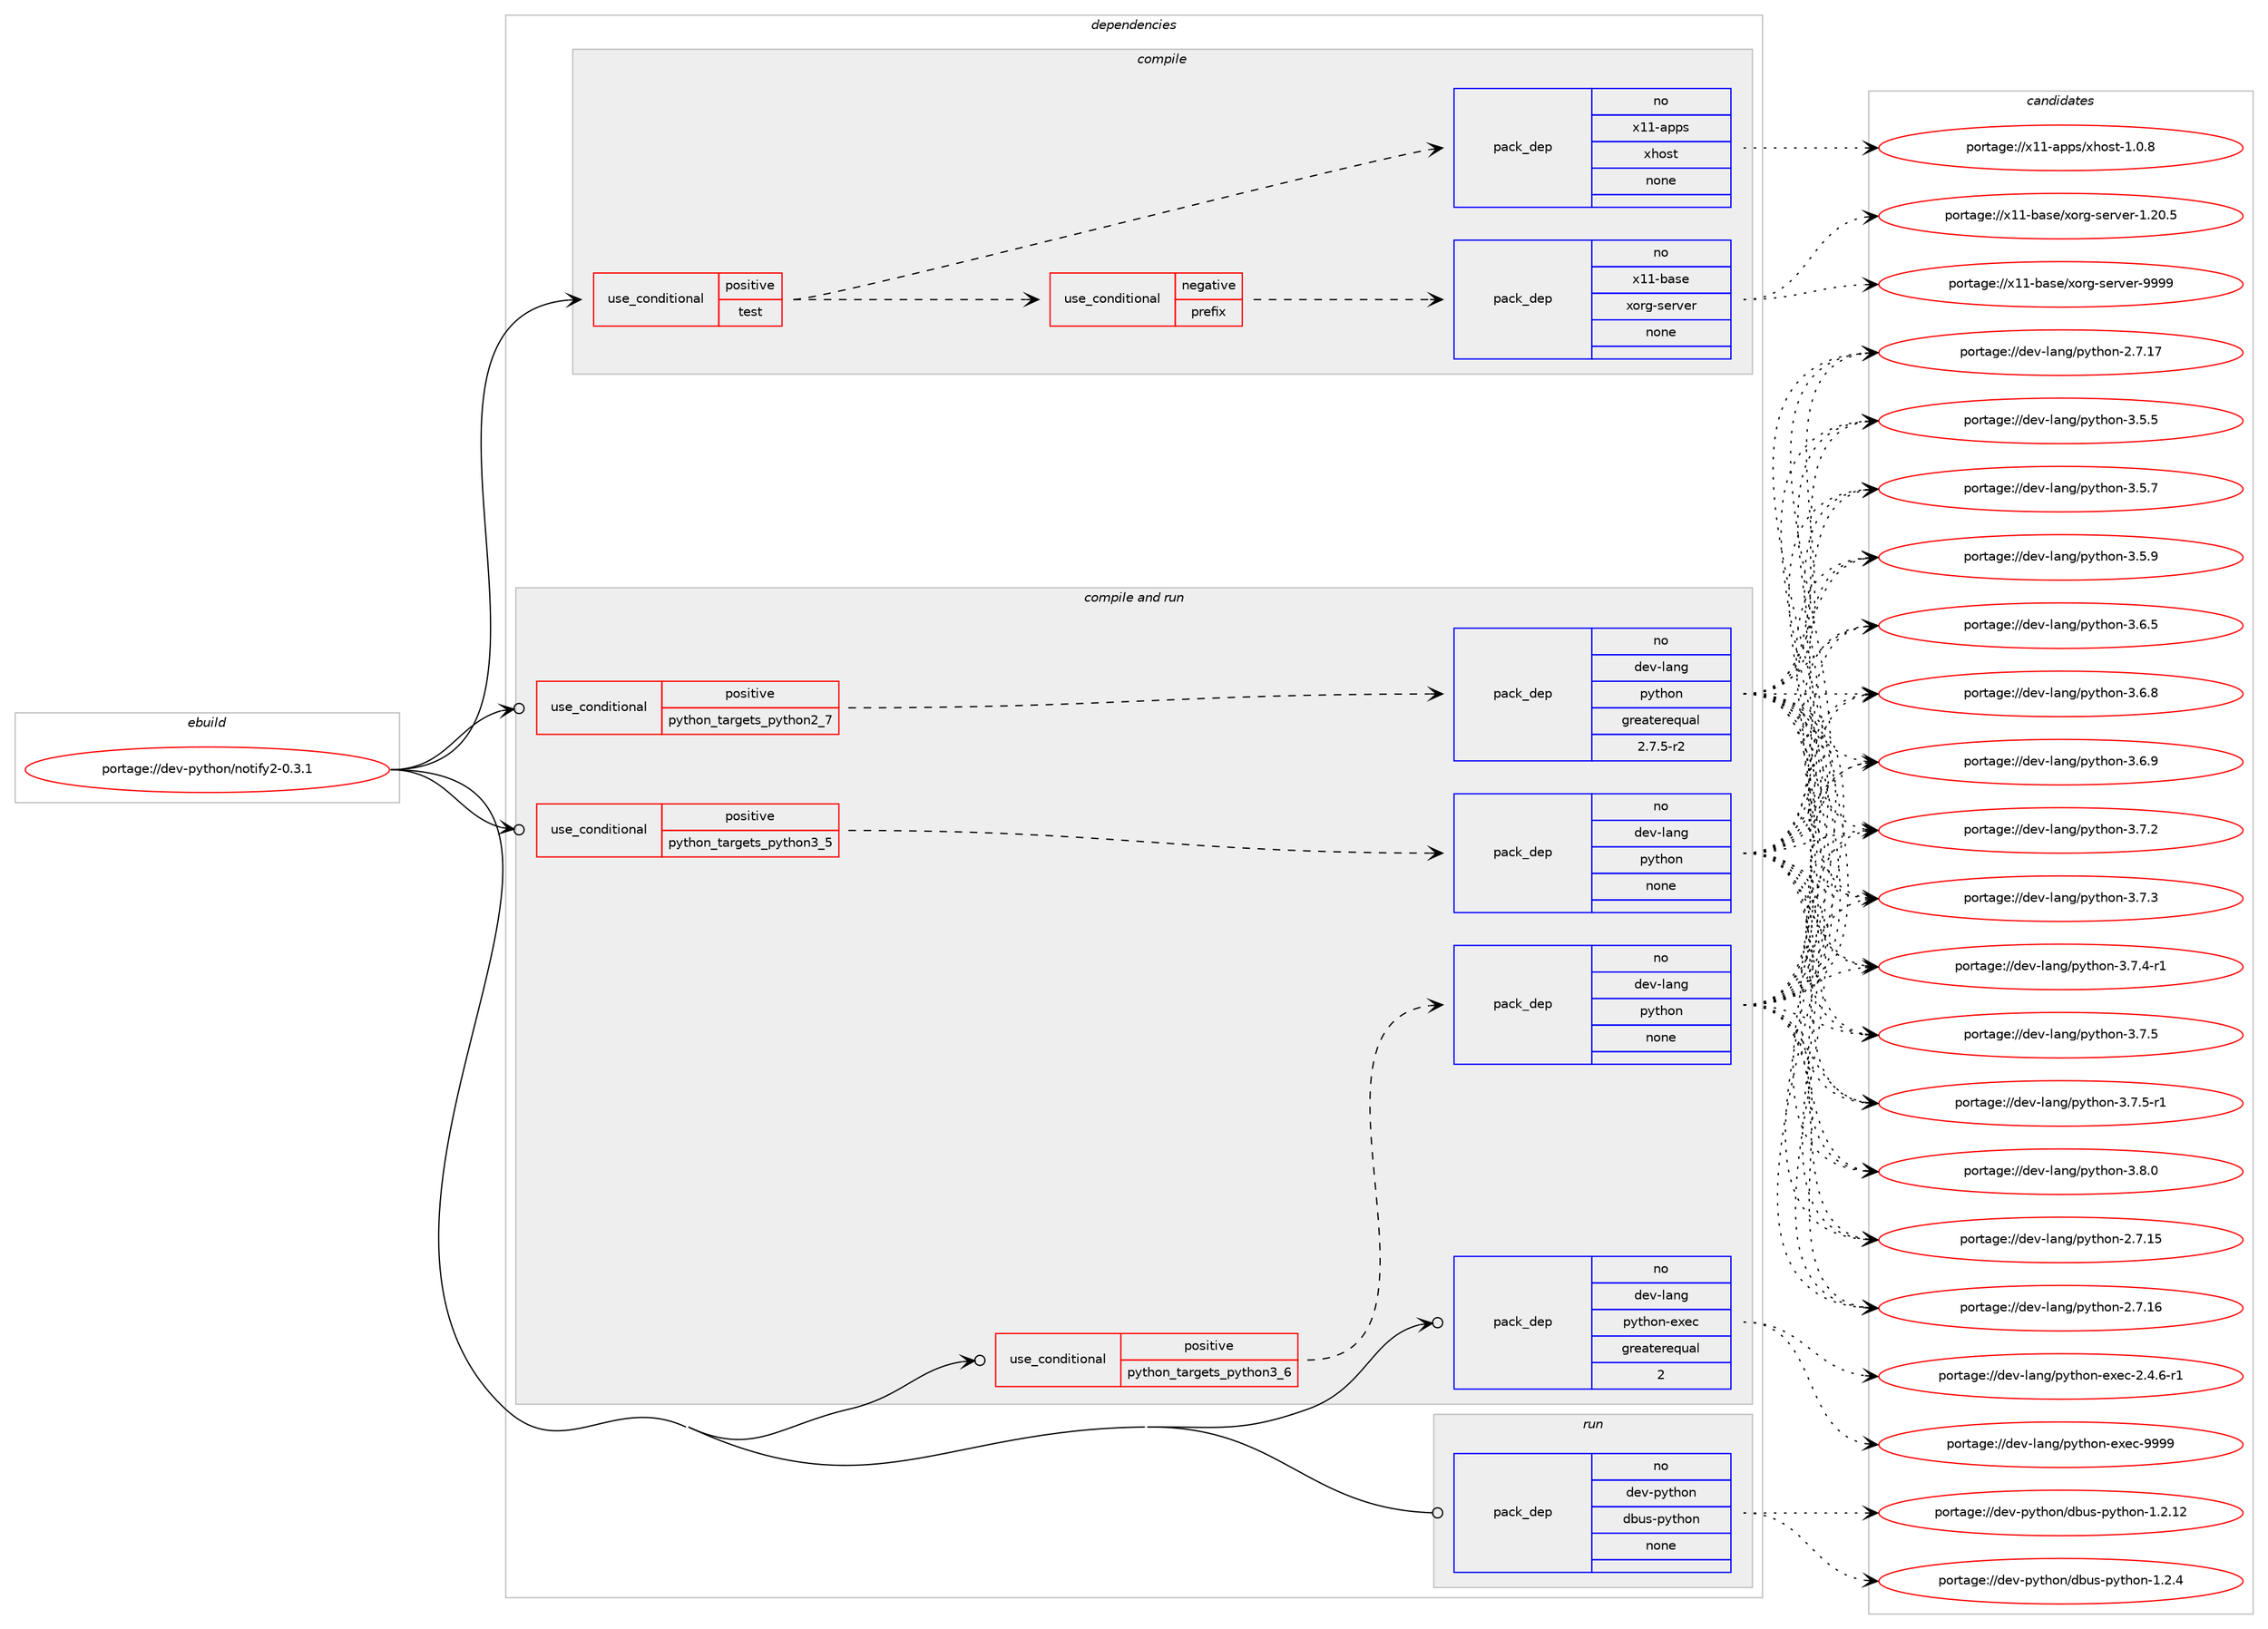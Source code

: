 digraph prolog {

# *************
# Graph options
# *************

newrank=true;
concentrate=true;
compound=true;
graph [rankdir=LR,fontname=Helvetica,fontsize=10,ranksep=1.5];#, ranksep=2.5, nodesep=0.2];
edge  [arrowhead=vee];
node  [fontname=Helvetica,fontsize=10];

# **********
# The ebuild
# **********

subgraph cluster_leftcol {
color=gray;
rank=same;
label=<<i>ebuild</i>>;
id [label="portage://dev-python/notify2-0.3.1", color=red, width=4, href="../dev-python/notify2-0.3.1.svg"];
}

# ****************
# The dependencies
# ****************

subgraph cluster_midcol {
color=gray;
label=<<i>dependencies</i>>;
subgraph cluster_compile {
fillcolor="#eeeeee";
style=filled;
label=<<i>compile</i>>;
subgraph cond32589 {
dependency152070 [label=<<TABLE BORDER="0" CELLBORDER="1" CELLSPACING="0" CELLPADDING="4"><TR><TD ROWSPAN="3" CELLPADDING="10">use_conditional</TD></TR><TR><TD>positive</TD></TR><TR><TD>test</TD></TR></TABLE>>, shape=none, color=red];
subgraph cond32590 {
dependency152071 [label=<<TABLE BORDER="0" CELLBORDER="1" CELLSPACING="0" CELLPADDING="4"><TR><TD ROWSPAN="3" CELLPADDING="10">use_conditional</TD></TR><TR><TD>negative</TD></TR><TR><TD>prefix</TD></TR></TABLE>>, shape=none, color=red];
subgraph pack116152 {
dependency152072 [label=<<TABLE BORDER="0" CELLBORDER="1" CELLSPACING="0" CELLPADDING="4" WIDTH="220"><TR><TD ROWSPAN="6" CELLPADDING="30">pack_dep</TD></TR><TR><TD WIDTH="110">no</TD></TR><TR><TD>x11-base</TD></TR><TR><TD>xorg-server</TD></TR><TR><TD>none</TD></TR><TR><TD></TD></TR></TABLE>>, shape=none, color=blue];
}
dependency152071:e -> dependency152072:w [weight=20,style="dashed",arrowhead="vee"];
}
dependency152070:e -> dependency152071:w [weight=20,style="dashed",arrowhead="vee"];
subgraph pack116153 {
dependency152073 [label=<<TABLE BORDER="0" CELLBORDER="1" CELLSPACING="0" CELLPADDING="4" WIDTH="220"><TR><TD ROWSPAN="6" CELLPADDING="30">pack_dep</TD></TR><TR><TD WIDTH="110">no</TD></TR><TR><TD>x11-apps</TD></TR><TR><TD>xhost</TD></TR><TR><TD>none</TD></TR><TR><TD></TD></TR></TABLE>>, shape=none, color=blue];
}
dependency152070:e -> dependency152073:w [weight=20,style="dashed",arrowhead="vee"];
}
id:e -> dependency152070:w [weight=20,style="solid",arrowhead="vee"];
}
subgraph cluster_compileandrun {
fillcolor="#eeeeee";
style=filled;
label=<<i>compile and run</i>>;
subgraph cond32591 {
dependency152074 [label=<<TABLE BORDER="0" CELLBORDER="1" CELLSPACING="0" CELLPADDING="4"><TR><TD ROWSPAN="3" CELLPADDING="10">use_conditional</TD></TR><TR><TD>positive</TD></TR><TR><TD>python_targets_python2_7</TD></TR></TABLE>>, shape=none, color=red];
subgraph pack116154 {
dependency152075 [label=<<TABLE BORDER="0" CELLBORDER="1" CELLSPACING="0" CELLPADDING="4" WIDTH="220"><TR><TD ROWSPAN="6" CELLPADDING="30">pack_dep</TD></TR><TR><TD WIDTH="110">no</TD></TR><TR><TD>dev-lang</TD></TR><TR><TD>python</TD></TR><TR><TD>greaterequal</TD></TR><TR><TD>2.7.5-r2</TD></TR></TABLE>>, shape=none, color=blue];
}
dependency152074:e -> dependency152075:w [weight=20,style="dashed",arrowhead="vee"];
}
id:e -> dependency152074:w [weight=20,style="solid",arrowhead="odotvee"];
subgraph cond32592 {
dependency152076 [label=<<TABLE BORDER="0" CELLBORDER="1" CELLSPACING="0" CELLPADDING="4"><TR><TD ROWSPAN="3" CELLPADDING="10">use_conditional</TD></TR><TR><TD>positive</TD></TR><TR><TD>python_targets_python3_5</TD></TR></TABLE>>, shape=none, color=red];
subgraph pack116155 {
dependency152077 [label=<<TABLE BORDER="0" CELLBORDER="1" CELLSPACING="0" CELLPADDING="4" WIDTH="220"><TR><TD ROWSPAN="6" CELLPADDING="30">pack_dep</TD></TR><TR><TD WIDTH="110">no</TD></TR><TR><TD>dev-lang</TD></TR><TR><TD>python</TD></TR><TR><TD>none</TD></TR><TR><TD></TD></TR></TABLE>>, shape=none, color=blue];
}
dependency152076:e -> dependency152077:w [weight=20,style="dashed",arrowhead="vee"];
}
id:e -> dependency152076:w [weight=20,style="solid",arrowhead="odotvee"];
subgraph cond32593 {
dependency152078 [label=<<TABLE BORDER="0" CELLBORDER="1" CELLSPACING="0" CELLPADDING="4"><TR><TD ROWSPAN="3" CELLPADDING="10">use_conditional</TD></TR><TR><TD>positive</TD></TR><TR><TD>python_targets_python3_6</TD></TR></TABLE>>, shape=none, color=red];
subgraph pack116156 {
dependency152079 [label=<<TABLE BORDER="0" CELLBORDER="1" CELLSPACING="0" CELLPADDING="4" WIDTH="220"><TR><TD ROWSPAN="6" CELLPADDING="30">pack_dep</TD></TR><TR><TD WIDTH="110">no</TD></TR><TR><TD>dev-lang</TD></TR><TR><TD>python</TD></TR><TR><TD>none</TD></TR><TR><TD></TD></TR></TABLE>>, shape=none, color=blue];
}
dependency152078:e -> dependency152079:w [weight=20,style="dashed",arrowhead="vee"];
}
id:e -> dependency152078:w [weight=20,style="solid",arrowhead="odotvee"];
subgraph pack116157 {
dependency152080 [label=<<TABLE BORDER="0" CELLBORDER="1" CELLSPACING="0" CELLPADDING="4" WIDTH="220"><TR><TD ROWSPAN="6" CELLPADDING="30">pack_dep</TD></TR><TR><TD WIDTH="110">no</TD></TR><TR><TD>dev-lang</TD></TR><TR><TD>python-exec</TD></TR><TR><TD>greaterequal</TD></TR><TR><TD>2</TD></TR></TABLE>>, shape=none, color=blue];
}
id:e -> dependency152080:w [weight=20,style="solid",arrowhead="odotvee"];
}
subgraph cluster_run {
fillcolor="#eeeeee";
style=filled;
label=<<i>run</i>>;
subgraph pack116158 {
dependency152081 [label=<<TABLE BORDER="0" CELLBORDER="1" CELLSPACING="0" CELLPADDING="4" WIDTH="220"><TR><TD ROWSPAN="6" CELLPADDING="30">pack_dep</TD></TR><TR><TD WIDTH="110">no</TD></TR><TR><TD>dev-python</TD></TR><TR><TD>dbus-python</TD></TR><TR><TD>none</TD></TR><TR><TD></TD></TR></TABLE>>, shape=none, color=blue];
}
id:e -> dependency152081:w [weight=20,style="solid",arrowhead="odot"];
}
}

# **************
# The candidates
# **************

subgraph cluster_choices {
rank=same;
color=gray;
label=<<i>candidates</i>>;

subgraph choice116152 {
color=black;
nodesep=1;
choiceportage1204949459897115101471201111141034511510111411810111445494650484653 [label="portage://x11-base/xorg-server-1.20.5", color=red, width=4,href="../x11-base/xorg-server-1.20.5.svg"];
choiceportage120494945989711510147120111114103451151011141181011144557575757 [label="portage://x11-base/xorg-server-9999", color=red, width=4,href="../x11-base/xorg-server-9999.svg"];
dependency152072:e -> choiceportage1204949459897115101471201111141034511510111411810111445494650484653:w [style=dotted,weight="100"];
dependency152072:e -> choiceportage120494945989711510147120111114103451151011141181011144557575757:w [style=dotted,weight="100"];
}
subgraph choice116153 {
color=black;
nodesep=1;
choiceportage1204949459711211211547120104111115116454946484656 [label="portage://x11-apps/xhost-1.0.8", color=red, width=4,href="../x11-apps/xhost-1.0.8.svg"];
dependency152073:e -> choiceportage1204949459711211211547120104111115116454946484656:w [style=dotted,weight="100"];
}
subgraph choice116154 {
color=black;
nodesep=1;
choiceportage10010111845108971101034711212111610411111045504655464953 [label="portage://dev-lang/python-2.7.15", color=red, width=4,href="../dev-lang/python-2.7.15.svg"];
choiceportage10010111845108971101034711212111610411111045504655464954 [label="portage://dev-lang/python-2.7.16", color=red, width=4,href="../dev-lang/python-2.7.16.svg"];
choiceportage10010111845108971101034711212111610411111045504655464955 [label="portage://dev-lang/python-2.7.17", color=red, width=4,href="../dev-lang/python-2.7.17.svg"];
choiceportage100101118451089711010347112121116104111110455146534653 [label="portage://dev-lang/python-3.5.5", color=red, width=4,href="../dev-lang/python-3.5.5.svg"];
choiceportage100101118451089711010347112121116104111110455146534655 [label="portage://dev-lang/python-3.5.7", color=red, width=4,href="../dev-lang/python-3.5.7.svg"];
choiceportage100101118451089711010347112121116104111110455146534657 [label="portage://dev-lang/python-3.5.9", color=red, width=4,href="../dev-lang/python-3.5.9.svg"];
choiceportage100101118451089711010347112121116104111110455146544653 [label="portage://dev-lang/python-3.6.5", color=red, width=4,href="../dev-lang/python-3.6.5.svg"];
choiceportage100101118451089711010347112121116104111110455146544656 [label="portage://dev-lang/python-3.6.8", color=red, width=4,href="../dev-lang/python-3.6.8.svg"];
choiceportage100101118451089711010347112121116104111110455146544657 [label="portage://dev-lang/python-3.6.9", color=red, width=4,href="../dev-lang/python-3.6.9.svg"];
choiceportage100101118451089711010347112121116104111110455146554650 [label="portage://dev-lang/python-3.7.2", color=red, width=4,href="../dev-lang/python-3.7.2.svg"];
choiceportage100101118451089711010347112121116104111110455146554651 [label="portage://dev-lang/python-3.7.3", color=red, width=4,href="../dev-lang/python-3.7.3.svg"];
choiceportage1001011184510897110103471121211161041111104551465546524511449 [label="portage://dev-lang/python-3.7.4-r1", color=red, width=4,href="../dev-lang/python-3.7.4-r1.svg"];
choiceportage100101118451089711010347112121116104111110455146554653 [label="portage://dev-lang/python-3.7.5", color=red, width=4,href="../dev-lang/python-3.7.5.svg"];
choiceportage1001011184510897110103471121211161041111104551465546534511449 [label="portage://dev-lang/python-3.7.5-r1", color=red, width=4,href="../dev-lang/python-3.7.5-r1.svg"];
choiceportage100101118451089711010347112121116104111110455146564648 [label="portage://dev-lang/python-3.8.0", color=red, width=4,href="../dev-lang/python-3.8.0.svg"];
dependency152075:e -> choiceportage10010111845108971101034711212111610411111045504655464953:w [style=dotted,weight="100"];
dependency152075:e -> choiceportage10010111845108971101034711212111610411111045504655464954:w [style=dotted,weight="100"];
dependency152075:e -> choiceportage10010111845108971101034711212111610411111045504655464955:w [style=dotted,weight="100"];
dependency152075:e -> choiceportage100101118451089711010347112121116104111110455146534653:w [style=dotted,weight="100"];
dependency152075:e -> choiceportage100101118451089711010347112121116104111110455146534655:w [style=dotted,weight="100"];
dependency152075:e -> choiceportage100101118451089711010347112121116104111110455146534657:w [style=dotted,weight="100"];
dependency152075:e -> choiceportage100101118451089711010347112121116104111110455146544653:w [style=dotted,weight="100"];
dependency152075:e -> choiceportage100101118451089711010347112121116104111110455146544656:w [style=dotted,weight="100"];
dependency152075:e -> choiceportage100101118451089711010347112121116104111110455146544657:w [style=dotted,weight="100"];
dependency152075:e -> choiceportage100101118451089711010347112121116104111110455146554650:w [style=dotted,weight="100"];
dependency152075:e -> choiceportage100101118451089711010347112121116104111110455146554651:w [style=dotted,weight="100"];
dependency152075:e -> choiceportage1001011184510897110103471121211161041111104551465546524511449:w [style=dotted,weight="100"];
dependency152075:e -> choiceportage100101118451089711010347112121116104111110455146554653:w [style=dotted,weight="100"];
dependency152075:e -> choiceportage1001011184510897110103471121211161041111104551465546534511449:w [style=dotted,weight="100"];
dependency152075:e -> choiceportage100101118451089711010347112121116104111110455146564648:w [style=dotted,weight="100"];
}
subgraph choice116155 {
color=black;
nodesep=1;
choiceportage10010111845108971101034711212111610411111045504655464953 [label="portage://dev-lang/python-2.7.15", color=red, width=4,href="../dev-lang/python-2.7.15.svg"];
choiceportage10010111845108971101034711212111610411111045504655464954 [label="portage://dev-lang/python-2.7.16", color=red, width=4,href="../dev-lang/python-2.7.16.svg"];
choiceportage10010111845108971101034711212111610411111045504655464955 [label="portage://dev-lang/python-2.7.17", color=red, width=4,href="../dev-lang/python-2.7.17.svg"];
choiceportage100101118451089711010347112121116104111110455146534653 [label="portage://dev-lang/python-3.5.5", color=red, width=4,href="../dev-lang/python-3.5.5.svg"];
choiceportage100101118451089711010347112121116104111110455146534655 [label="portage://dev-lang/python-3.5.7", color=red, width=4,href="../dev-lang/python-3.5.7.svg"];
choiceportage100101118451089711010347112121116104111110455146534657 [label="portage://dev-lang/python-3.5.9", color=red, width=4,href="../dev-lang/python-3.5.9.svg"];
choiceportage100101118451089711010347112121116104111110455146544653 [label="portage://dev-lang/python-3.6.5", color=red, width=4,href="../dev-lang/python-3.6.5.svg"];
choiceportage100101118451089711010347112121116104111110455146544656 [label="portage://dev-lang/python-3.6.8", color=red, width=4,href="../dev-lang/python-3.6.8.svg"];
choiceportage100101118451089711010347112121116104111110455146544657 [label="portage://dev-lang/python-3.6.9", color=red, width=4,href="../dev-lang/python-3.6.9.svg"];
choiceportage100101118451089711010347112121116104111110455146554650 [label="portage://dev-lang/python-3.7.2", color=red, width=4,href="../dev-lang/python-3.7.2.svg"];
choiceportage100101118451089711010347112121116104111110455146554651 [label="portage://dev-lang/python-3.7.3", color=red, width=4,href="../dev-lang/python-3.7.3.svg"];
choiceportage1001011184510897110103471121211161041111104551465546524511449 [label="portage://dev-lang/python-3.7.4-r1", color=red, width=4,href="../dev-lang/python-3.7.4-r1.svg"];
choiceportage100101118451089711010347112121116104111110455146554653 [label="portage://dev-lang/python-3.7.5", color=red, width=4,href="../dev-lang/python-3.7.5.svg"];
choiceportage1001011184510897110103471121211161041111104551465546534511449 [label="portage://dev-lang/python-3.7.5-r1", color=red, width=4,href="../dev-lang/python-3.7.5-r1.svg"];
choiceportage100101118451089711010347112121116104111110455146564648 [label="portage://dev-lang/python-3.8.0", color=red, width=4,href="../dev-lang/python-3.8.0.svg"];
dependency152077:e -> choiceportage10010111845108971101034711212111610411111045504655464953:w [style=dotted,weight="100"];
dependency152077:e -> choiceportage10010111845108971101034711212111610411111045504655464954:w [style=dotted,weight="100"];
dependency152077:e -> choiceportage10010111845108971101034711212111610411111045504655464955:w [style=dotted,weight="100"];
dependency152077:e -> choiceportage100101118451089711010347112121116104111110455146534653:w [style=dotted,weight="100"];
dependency152077:e -> choiceportage100101118451089711010347112121116104111110455146534655:w [style=dotted,weight="100"];
dependency152077:e -> choiceportage100101118451089711010347112121116104111110455146534657:w [style=dotted,weight="100"];
dependency152077:e -> choiceportage100101118451089711010347112121116104111110455146544653:w [style=dotted,weight="100"];
dependency152077:e -> choiceportage100101118451089711010347112121116104111110455146544656:w [style=dotted,weight="100"];
dependency152077:e -> choiceportage100101118451089711010347112121116104111110455146544657:w [style=dotted,weight="100"];
dependency152077:e -> choiceportage100101118451089711010347112121116104111110455146554650:w [style=dotted,weight="100"];
dependency152077:e -> choiceportage100101118451089711010347112121116104111110455146554651:w [style=dotted,weight="100"];
dependency152077:e -> choiceportage1001011184510897110103471121211161041111104551465546524511449:w [style=dotted,weight="100"];
dependency152077:e -> choiceportage100101118451089711010347112121116104111110455146554653:w [style=dotted,weight="100"];
dependency152077:e -> choiceportage1001011184510897110103471121211161041111104551465546534511449:w [style=dotted,weight="100"];
dependency152077:e -> choiceportage100101118451089711010347112121116104111110455146564648:w [style=dotted,weight="100"];
}
subgraph choice116156 {
color=black;
nodesep=1;
choiceportage10010111845108971101034711212111610411111045504655464953 [label="portage://dev-lang/python-2.7.15", color=red, width=4,href="../dev-lang/python-2.7.15.svg"];
choiceportage10010111845108971101034711212111610411111045504655464954 [label="portage://dev-lang/python-2.7.16", color=red, width=4,href="../dev-lang/python-2.7.16.svg"];
choiceportage10010111845108971101034711212111610411111045504655464955 [label="portage://dev-lang/python-2.7.17", color=red, width=4,href="../dev-lang/python-2.7.17.svg"];
choiceportage100101118451089711010347112121116104111110455146534653 [label="portage://dev-lang/python-3.5.5", color=red, width=4,href="../dev-lang/python-3.5.5.svg"];
choiceportage100101118451089711010347112121116104111110455146534655 [label="portage://dev-lang/python-3.5.7", color=red, width=4,href="../dev-lang/python-3.5.7.svg"];
choiceportage100101118451089711010347112121116104111110455146534657 [label="portage://dev-lang/python-3.5.9", color=red, width=4,href="../dev-lang/python-3.5.9.svg"];
choiceportage100101118451089711010347112121116104111110455146544653 [label="portage://dev-lang/python-3.6.5", color=red, width=4,href="../dev-lang/python-3.6.5.svg"];
choiceportage100101118451089711010347112121116104111110455146544656 [label="portage://dev-lang/python-3.6.8", color=red, width=4,href="../dev-lang/python-3.6.8.svg"];
choiceportage100101118451089711010347112121116104111110455146544657 [label="portage://dev-lang/python-3.6.9", color=red, width=4,href="../dev-lang/python-3.6.9.svg"];
choiceportage100101118451089711010347112121116104111110455146554650 [label="portage://dev-lang/python-3.7.2", color=red, width=4,href="../dev-lang/python-3.7.2.svg"];
choiceportage100101118451089711010347112121116104111110455146554651 [label="portage://dev-lang/python-3.7.3", color=red, width=4,href="../dev-lang/python-3.7.3.svg"];
choiceportage1001011184510897110103471121211161041111104551465546524511449 [label="portage://dev-lang/python-3.7.4-r1", color=red, width=4,href="../dev-lang/python-3.7.4-r1.svg"];
choiceportage100101118451089711010347112121116104111110455146554653 [label="portage://dev-lang/python-3.7.5", color=red, width=4,href="../dev-lang/python-3.7.5.svg"];
choiceportage1001011184510897110103471121211161041111104551465546534511449 [label="portage://dev-lang/python-3.7.5-r1", color=red, width=4,href="../dev-lang/python-3.7.5-r1.svg"];
choiceportage100101118451089711010347112121116104111110455146564648 [label="portage://dev-lang/python-3.8.0", color=red, width=4,href="../dev-lang/python-3.8.0.svg"];
dependency152079:e -> choiceportage10010111845108971101034711212111610411111045504655464953:w [style=dotted,weight="100"];
dependency152079:e -> choiceportage10010111845108971101034711212111610411111045504655464954:w [style=dotted,weight="100"];
dependency152079:e -> choiceportage10010111845108971101034711212111610411111045504655464955:w [style=dotted,weight="100"];
dependency152079:e -> choiceportage100101118451089711010347112121116104111110455146534653:w [style=dotted,weight="100"];
dependency152079:e -> choiceportage100101118451089711010347112121116104111110455146534655:w [style=dotted,weight="100"];
dependency152079:e -> choiceportage100101118451089711010347112121116104111110455146534657:w [style=dotted,weight="100"];
dependency152079:e -> choiceportage100101118451089711010347112121116104111110455146544653:w [style=dotted,weight="100"];
dependency152079:e -> choiceportage100101118451089711010347112121116104111110455146544656:w [style=dotted,weight="100"];
dependency152079:e -> choiceportage100101118451089711010347112121116104111110455146544657:w [style=dotted,weight="100"];
dependency152079:e -> choiceportage100101118451089711010347112121116104111110455146554650:w [style=dotted,weight="100"];
dependency152079:e -> choiceportage100101118451089711010347112121116104111110455146554651:w [style=dotted,weight="100"];
dependency152079:e -> choiceportage1001011184510897110103471121211161041111104551465546524511449:w [style=dotted,weight="100"];
dependency152079:e -> choiceportage100101118451089711010347112121116104111110455146554653:w [style=dotted,weight="100"];
dependency152079:e -> choiceportage1001011184510897110103471121211161041111104551465546534511449:w [style=dotted,weight="100"];
dependency152079:e -> choiceportage100101118451089711010347112121116104111110455146564648:w [style=dotted,weight="100"];
}
subgraph choice116157 {
color=black;
nodesep=1;
choiceportage10010111845108971101034711212111610411111045101120101994550465246544511449 [label="portage://dev-lang/python-exec-2.4.6-r1", color=red, width=4,href="../dev-lang/python-exec-2.4.6-r1.svg"];
choiceportage10010111845108971101034711212111610411111045101120101994557575757 [label="portage://dev-lang/python-exec-9999", color=red, width=4,href="../dev-lang/python-exec-9999.svg"];
dependency152080:e -> choiceportage10010111845108971101034711212111610411111045101120101994550465246544511449:w [style=dotted,weight="100"];
dependency152080:e -> choiceportage10010111845108971101034711212111610411111045101120101994557575757:w [style=dotted,weight="100"];
}
subgraph choice116158 {
color=black;
nodesep=1;
choiceportage1001011184511212111610411111047100981171154511212111610411111045494650464950 [label="portage://dev-python/dbus-python-1.2.12", color=red, width=4,href="../dev-python/dbus-python-1.2.12.svg"];
choiceportage10010111845112121116104111110471009811711545112121116104111110454946504652 [label="portage://dev-python/dbus-python-1.2.4", color=red, width=4,href="../dev-python/dbus-python-1.2.4.svg"];
dependency152081:e -> choiceportage1001011184511212111610411111047100981171154511212111610411111045494650464950:w [style=dotted,weight="100"];
dependency152081:e -> choiceportage10010111845112121116104111110471009811711545112121116104111110454946504652:w [style=dotted,weight="100"];
}
}

}
